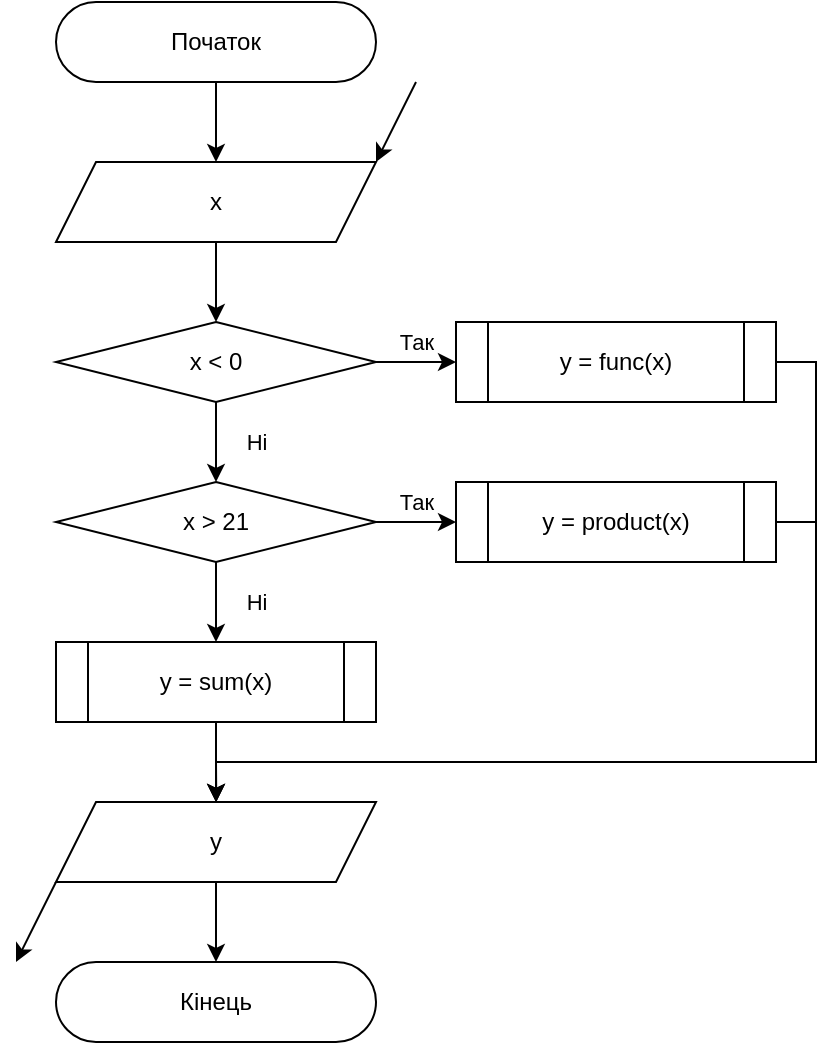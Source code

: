 <mxfile version="14.6.13" type="device" pages="5"><diagram id="9KdDt7fGSKTm3-344hDM" name="завдання 1"><mxGraphModel dx="1422" dy="822" grid="1" gridSize="10" guides="1" tooltips="1" connect="1" arrows="1" fold="1" page="1" pageScale="1" pageWidth="800" pageHeight="1000" math="0" shadow="0"><root><mxCell id="0"/><mxCell id="1" parent="0"/><mxCell id="R8jurkdU18BVLHye8iL6-7" style="edgeStyle=orthogonalEdgeStyle;rounded=0;orthogonalLoop=1;jettySize=auto;html=1;exitX=0.5;exitY=1;exitDx=0;exitDy=0;entryX=0.5;entryY=0;entryDx=0;entryDy=0;" parent="1" source="R8jurkdU18BVLHye8iL6-1" target="R8jurkdU18BVLHye8iL6-3" edge="1"><mxGeometry relative="1" as="geometry"/></mxCell><mxCell id="R8jurkdU18BVLHye8iL6-1" value="Початок" style="rounded=1;whiteSpace=wrap;html=1;arcSize=50;fontSize=12;" parent="1" vertex="1"><mxGeometry x="60" y="40" width="160" height="40" as="geometry"/></mxCell><mxCell id="R8jurkdU18BVLHye8iL6-19" value="Ні" style="edgeStyle=orthogonalEdgeStyle;rounded=0;orthogonalLoop=1;jettySize=auto;html=1;exitX=0.5;exitY=1;exitDx=0;exitDy=0;entryX=0.5;entryY=0;entryDx=0;entryDy=0;" parent="1" source="R8jurkdU18BVLHye8iL6-2" target="R8jurkdU18BVLHye8iL6-10" edge="1"><mxGeometry y="20" relative="1" as="geometry"><mxPoint as="offset"/></mxGeometry></mxCell><mxCell id="R8jurkdU18BVLHye8iL6-21" value="Так" style="edgeStyle=orthogonalEdgeStyle;rounded=0;orthogonalLoop=1;jettySize=auto;html=1;exitX=1;exitY=0.5;exitDx=0;exitDy=0;entryX=0;entryY=0.5;entryDx=0;entryDy=0;" parent="1" source="R8jurkdU18BVLHye8iL6-2" target="R8jurkdU18BVLHye8iL6-9" edge="1"><mxGeometry y="10" relative="1" as="geometry"><mxPoint as="offset"/></mxGeometry></mxCell><mxCell id="R8jurkdU18BVLHye8iL6-2" value="x &amp;lt; 0" style="rhombus;whiteSpace=wrap;html=1;fontSize=12;" parent="1" vertex="1"><mxGeometry x="60" y="200" width="160" height="40" as="geometry"/></mxCell><mxCell id="R8jurkdU18BVLHye8iL6-6" value="" style="group" parent="1" vertex="1" connectable="0"><mxGeometry x="60" y="80" width="180" height="80" as="geometry"/></mxCell><mxCell id="R8jurkdU18BVLHye8iL6-3" value="x" style="shape=parallelogram;perimeter=parallelogramPerimeter;whiteSpace=wrap;html=1;fixedSize=1;" parent="R8jurkdU18BVLHye8iL6-6" vertex="1"><mxGeometry y="40" width="160" height="40" as="geometry"/></mxCell><mxCell id="R8jurkdU18BVLHye8iL6-5" value="" style="endArrow=classic;html=1;entryX=1;entryY=0;entryDx=0;entryDy=0;" parent="R8jurkdU18BVLHye8iL6-6" target="R8jurkdU18BVLHye8iL6-3" edge="1"><mxGeometry width="50" height="50" relative="1" as="geometry"><mxPoint x="180" as="sourcePoint"/><mxPoint x="160" y="180" as="targetPoint"/></mxGeometry></mxCell><mxCell id="R8jurkdU18BVLHye8iL6-8" style="edgeStyle=orthogonalEdgeStyle;rounded=0;orthogonalLoop=1;jettySize=auto;html=1;exitX=0.5;exitY=1;exitDx=0;exitDy=0;entryX=0.5;entryY=0;entryDx=0;entryDy=0;" parent="1" source="R8jurkdU18BVLHye8iL6-3" target="R8jurkdU18BVLHye8iL6-2" edge="1"><mxGeometry relative="1" as="geometry"/></mxCell><mxCell id="R8jurkdU18BVLHye8iL6-23" style="edgeStyle=orthogonalEdgeStyle;rounded=0;orthogonalLoop=1;jettySize=auto;html=1;exitX=1;exitY=0.5;exitDx=0;exitDy=0;entryX=0.5;entryY=0;entryDx=0;entryDy=0;" parent="1" source="R8jurkdU18BVLHye8iL6-9" target="R8jurkdU18BVLHye8iL6-16" edge="1"><mxGeometry relative="1" as="geometry"><Array as="points"><mxPoint x="440" y="220"/><mxPoint x="440" y="420"/><mxPoint x="140" y="420"/></Array></mxGeometry></mxCell><mxCell id="R8jurkdU18BVLHye8iL6-9" value="y = func(x)" style="shape=process;whiteSpace=wrap;html=1;backgroundOutline=1;" parent="1" vertex="1"><mxGeometry x="260" y="200" width="160" height="40" as="geometry"/></mxCell><mxCell id="R8jurkdU18BVLHye8iL6-20" value="Ні" style="edgeStyle=orthogonalEdgeStyle;rounded=0;orthogonalLoop=1;jettySize=auto;html=1;exitX=0.5;exitY=1;exitDx=0;exitDy=0;entryX=0.5;entryY=0;entryDx=0;entryDy=0;" parent="1" source="R8jurkdU18BVLHye8iL6-10" target="R8jurkdU18BVLHye8iL6-12" edge="1"><mxGeometry y="20" relative="1" as="geometry"><mxPoint as="offset"/></mxGeometry></mxCell><mxCell id="R8jurkdU18BVLHye8iL6-22" value="Так" style="edgeStyle=orthogonalEdgeStyle;rounded=0;orthogonalLoop=1;jettySize=auto;html=1;exitX=1;exitY=0.5;exitDx=0;exitDy=0;entryX=0;entryY=0.5;entryDx=0;entryDy=0;" parent="1" source="R8jurkdU18BVLHye8iL6-10" target="R8jurkdU18BVLHye8iL6-11" edge="1"><mxGeometry y="10" relative="1" as="geometry"><mxPoint as="offset"/></mxGeometry></mxCell><mxCell id="R8jurkdU18BVLHye8iL6-10" value="x &amp;gt; 21" style="rhombus;whiteSpace=wrap;html=1;fontSize=12;" parent="1" vertex="1"><mxGeometry x="60" y="280" width="160" height="40" as="geometry"/></mxCell><mxCell id="R8jurkdU18BVLHye8iL6-25" style="edgeStyle=orthogonalEdgeStyle;rounded=0;orthogonalLoop=1;jettySize=auto;html=1;exitX=1;exitY=0.5;exitDx=0;exitDy=0;entryX=0.5;entryY=0;entryDx=0;entryDy=0;" parent="1" source="R8jurkdU18BVLHye8iL6-11" target="R8jurkdU18BVLHye8iL6-16" edge="1"><mxGeometry relative="1" as="geometry"><Array as="points"><mxPoint x="440" y="300"/><mxPoint x="440" y="420"/><mxPoint x="140" y="420"/></Array></mxGeometry></mxCell><mxCell id="R8jurkdU18BVLHye8iL6-11" value="y = product(x)" style="shape=process;whiteSpace=wrap;html=1;backgroundOutline=1;" parent="1" vertex="1"><mxGeometry x="260" y="280" width="160" height="40" as="geometry"/></mxCell><mxCell id="R8jurkdU18BVLHye8iL6-24" style="edgeStyle=orthogonalEdgeStyle;rounded=0;orthogonalLoop=1;jettySize=auto;html=1;exitX=0.5;exitY=1;exitDx=0;exitDy=0;" parent="1" source="R8jurkdU18BVLHye8iL6-12" edge="1"><mxGeometry relative="1" as="geometry"><mxPoint x="140.143" y="440" as="targetPoint"/></mxGeometry></mxCell><mxCell id="R8jurkdU18BVLHye8iL6-12" value="y = sum(x)" style="shape=process;whiteSpace=wrap;html=1;backgroundOutline=1;" parent="1" vertex="1"><mxGeometry x="60" y="360" width="160" height="40" as="geometry"/></mxCell><mxCell id="R8jurkdU18BVLHye8iL6-18" value="" style="group" parent="1" vertex="1" connectable="0"><mxGeometry x="40" y="440" width="180" height="80" as="geometry"/></mxCell><mxCell id="R8jurkdU18BVLHye8iL6-16" value="y" style="shape=parallelogram;perimeter=parallelogramPerimeter;whiteSpace=wrap;html=1;fixedSize=1;" parent="R8jurkdU18BVLHye8iL6-18" vertex="1"><mxGeometry x="20" width="160" height="40" as="geometry"/></mxCell><mxCell id="R8jurkdU18BVLHye8iL6-17" value="" style="endArrow=classic;html=1;exitX=0;exitY=1;exitDx=0;exitDy=0;" parent="R8jurkdU18BVLHye8iL6-18" source="R8jurkdU18BVLHye8iL6-16" edge="1"><mxGeometry width="50" height="50" relative="1" as="geometry"><mxPoint x="-30" y="110" as="sourcePoint"/><mxPoint y="80" as="targetPoint"/></mxGeometry></mxCell><mxCell id="R8jurkdU18BVLHye8iL6-26" value="Кінець" style="rounded=1;whiteSpace=wrap;html=1;arcSize=50;fontSize=12;" parent="1" vertex="1"><mxGeometry x="60" y="520" width="160" height="40" as="geometry"/></mxCell><mxCell id="R8jurkdU18BVLHye8iL6-27" style="edgeStyle=orthogonalEdgeStyle;rounded=0;orthogonalLoop=1;jettySize=auto;html=1;exitX=0.5;exitY=1;exitDx=0;exitDy=0;entryX=0.5;entryY=0;entryDx=0;entryDy=0;" parent="1" source="R8jurkdU18BVLHye8iL6-16" target="R8jurkdU18BVLHye8iL6-26" edge="1"><mxGeometry relative="1" as="geometry"/></mxCell></root></mxGraphModel></diagram><diagram name="завдання 1 func" id="klfaBm4epEB5CfxM58oj"><mxGraphModel dx="1185" dy="685" grid="1" gridSize="10" guides="1" tooltips="1" connect="1" arrows="1" fold="1" page="1" pageScale="1" pageWidth="800" pageHeight="1000" math="0" shadow="0"><root><mxCell id="0wtlgE5FuWJfVEfHdUsq-0"/><mxCell id="0wtlgE5FuWJfVEfHdUsq-1" parent="0wtlgE5FuWJfVEfHdUsq-0"/><mxCell id="nBxcqWZnQYGvrek4uryT-11" style="edgeStyle=orthogonalEdgeStyle;rounded=0;orthogonalLoop=1;jettySize=auto;html=1;exitX=0.5;exitY=1;exitDx=0;exitDy=0;entryX=0.5;entryY=0;entryDx=0;entryDy=0;" edge="1" parent="0wtlgE5FuWJfVEfHdUsq-1" source="nBxcqWZnQYGvrek4uryT-0" target="nBxcqWZnQYGvrek4uryT-2"><mxGeometry relative="1" as="geometry"/></mxCell><mxCell id="nBxcqWZnQYGvrek4uryT-0" value="Початок func" style="rounded=1;whiteSpace=wrap;html=1;arcSize=50;fontSize=12;" vertex="1" parent="0wtlgE5FuWJfVEfHdUsq-1"><mxGeometry x="200" y="40" width="160" height="40" as="geometry"/></mxCell><mxCell id="nBxcqWZnQYGvrek4uryT-1" value="" style="group" vertex="1" connectable="0" parent="0wtlgE5FuWJfVEfHdUsq-1"><mxGeometry x="200" y="80" width="180" height="80" as="geometry"/></mxCell><mxCell id="nBxcqWZnQYGvrek4uryT-2" value="x" style="shape=parallelogram;perimeter=parallelogramPerimeter;whiteSpace=wrap;html=1;fixedSize=1;" vertex="1" parent="nBxcqWZnQYGvrek4uryT-1"><mxGeometry y="40" width="160" height="40" as="geometry"/></mxCell><mxCell id="nBxcqWZnQYGvrek4uryT-3" value="" style="endArrow=classic;html=1;entryX=1;entryY=0;entryDx=0;entryDy=0;" edge="1" parent="nBxcqWZnQYGvrek4uryT-1" target="nBxcqWZnQYGvrek4uryT-2"><mxGeometry width="50" height="50" relative="1" as="geometry"><mxPoint x="180" as="sourcePoint"/><mxPoint x="160" y="180" as="targetPoint"/></mxGeometry></mxCell><mxCell id="nBxcqWZnQYGvrek4uryT-13" style="edgeStyle=orthogonalEdgeStyle;rounded=0;orthogonalLoop=1;jettySize=auto;html=1;exitX=0.5;exitY=1;exitDx=0;exitDy=0;entryX=0.5;entryY=0;entryDx=0;entryDy=0;" edge="1" parent="0wtlgE5FuWJfVEfHdUsq-1" source="nBxcqWZnQYGvrek4uryT-5" target="nBxcqWZnQYGvrek4uryT-6"><mxGeometry relative="1" as="geometry"/></mxCell><mxCell id="nBxcqWZnQYGvrek4uryT-5" value="top = pow(x, 2) + 3 * x + 2&lt;br&gt;bottom = x" style="rounded=0;whiteSpace=wrap;html=1;fontSize=12;" vertex="1" parent="0wtlgE5FuWJfVEfHdUsq-1"><mxGeometry x="200" y="200" width="160" height="40" as="geometry"/></mxCell><mxCell id="nBxcqWZnQYGvrek4uryT-14" style="edgeStyle=orthogonalEdgeStyle;rounded=0;orthogonalLoop=1;jettySize=auto;html=1;exitX=0.5;exitY=1;exitDx=0;exitDy=0;entryX=0.5;entryY=0;entryDx=0;entryDy=0;" edge="1" parent="0wtlgE5FuWJfVEfHdUsq-1" source="nBxcqWZnQYGvrek4uryT-6" target="nBxcqWZnQYGvrek4uryT-8"><mxGeometry relative="1" as="geometry"/></mxCell><mxCell id="nBxcqWZnQYGvrek4uryT-6" value="y = top / bottom" style="rounded=0;whiteSpace=wrap;html=1;fontSize=12;" vertex="1" parent="0wtlgE5FuWJfVEfHdUsq-1"><mxGeometry x="200" y="280" width="160" height="40" as="geometry"/></mxCell><mxCell id="nBxcqWZnQYGvrek4uryT-7" value="" style="group" vertex="1" connectable="0" parent="0wtlgE5FuWJfVEfHdUsq-1"><mxGeometry x="180" y="360" width="180" height="80" as="geometry"/></mxCell><mxCell id="nBxcqWZnQYGvrek4uryT-8" value="y" style="shape=parallelogram;perimeter=parallelogramPerimeter;whiteSpace=wrap;html=1;fixedSize=1;" vertex="1" parent="nBxcqWZnQYGvrek4uryT-7"><mxGeometry x="20" width="160" height="40" as="geometry"/></mxCell><mxCell id="nBxcqWZnQYGvrek4uryT-9" value="" style="endArrow=classic;html=1;exitX=0;exitY=1;exitDx=0;exitDy=0;" edge="1" parent="nBxcqWZnQYGvrek4uryT-7" source="nBxcqWZnQYGvrek4uryT-8"><mxGeometry width="50" height="50" relative="1" as="geometry"><mxPoint x="-30" y="110" as="sourcePoint"/><mxPoint y="80" as="targetPoint"/></mxGeometry></mxCell><mxCell id="nBxcqWZnQYGvrek4uryT-10" value="Кінець func" style="rounded=1;whiteSpace=wrap;html=1;arcSize=50;fontSize=12;" vertex="1" parent="0wtlgE5FuWJfVEfHdUsq-1"><mxGeometry x="200" y="440" width="160" height="40" as="geometry"/></mxCell><mxCell id="nBxcqWZnQYGvrek4uryT-12" style="edgeStyle=orthogonalEdgeStyle;rounded=0;orthogonalLoop=1;jettySize=auto;html=1;exitX=0.5;exitY=1;exitDx=0;exitDy=0;entryX=0.5;entryY=0;entryDx=0;entryDy=0;" edge="1" parent="0wtlgE5FuWJfVEfHdUsq-1" source="nBxcqWZnQYGvrek4uryT-2" target="nBxcqWZnQYGvrek4uryT-5"><mxGeometry relative="1" as="geometry"/></mxCell><mxCell id="nBxcqWZnQYGvrek4uryT-15" style="edgeStyle=orthogonalEdgeStyle;rounded=0;orthogonalLoop=1;jettySize=auto;html=1;exitX=0.5;exitY=1;exitDx=0;exitDy=0;entryX=0.5;entryY=0;entryDx=0;entryDy=0;" edge="1" parent="0wtlgE5FuWJfVEfHdUsq-1" source="nBxcqWZnQYGvrek4uryT-8" target="nBxcqWZnQYGvrek4uryT-10"><mxGeometry relative="1" as="geometry"/></mxCell></root></mxGraphModel></diagram><diagram id="rjinQoLmSEHfi-aNZNvI" name="завдання 1 sum"><mxGraphModel dx="1185" dy="685" grid="1" gridSize="10" guides="1" tooltips="1" connect="1" arrows="1" fold="1" page="1" pageScale="1" pageWidth="800" pageHeight="1000" math="0" shadow="0"><root><mxCell id="mo1k7mRDZ0Bfru9bL1Sn-0"/><mxCell id="mo1k7mRDZ0Bfru9bL1Sn-1" parent="mo1k7mRDZ0Bfru9bL1Sn-0"/><mxCell id="yujtjrwcJBNZesnzBbpP-16" style="edgeStyle=orthogonalEdgeStyle;rounded=0;orthogonalLoop=1;jettySize=auto;html=1;exitX=0.5;exitY=1;exitDx=0;exitDy=0;entryX=0.5;entryY=0;entryDx=0;entryDy=0;" edge="1" parent="mo1k7mRDZ0Bfru9bL1Sn-1" source="yujtjrwcJBNZesnzBbpP-0" target="yujtjrwcJBNZesnzBbpP-6"><mxGeometry relative="1" as="geometry"/></mxCell><mxCell id="yujtjrwcJBNZesnzBbpP-0" value="Початок sum" style="rounded=1;whiteSpace=wrap;html=1;arcSize=50;fontSize=12;" vertex="1" parent="mo1k7mRDZ0Bfru9bL1Sn-1"><mxGeometry x="80" y="40" width="160" height="40" as="geometry"/></mxCell><mxCell id="yujtjrwcJBNZesnzBbpP-5" value="" style="group" vertex="1" connectable="0" parent="mo1k7mRDZ0Bfru9bL1Sn-1"><mxGeometry x="80" y="80" width="180" height="80" as="geometry"/></mxCell><mxCell id="yujtjrwcJBNZesnzBbpP-6" value="x" style="shape=parallelogram;perimeter=parallelogramPerimeter;whiteSpace=wrap;html=1;fixedSize=1;" vertex="1" parent="yujtjrwcJBNZesnzBbpP-5"><mxGeometry y="40" width="160" height="40" as="geometry"/></mxCell><mxCell id="yujtjrwcJBNZesnzBbpP-7" value="" style="endArrow=classic;html=1;entryX=1;entryY=0;entryDx=0;entryDy=0;" edge="1" parent="yujtjrwcJBNZesnzBbpP-5" target="yujtjrwcJBNZesnzBbpP-6"><mxGeometry width="50" height="50" relative="1" as="geometry"><mxPoint x="180" as="sourcePoint"/><mxPoint x="160" y="180" as="targetPoint"/></mxGeometry></mxCell><mxCell id="yujtjrwcJBNZesnzBbpP-14" style="edgeStyle=orthogonalEdgeStyle;rounded=0;orthogonalLoop=1;jettySize=auto;html=1;exitX=0.5;exitY=1;exitDx=0;exitDy=0;entryX=0.5;entryY=0;entryDx=0;entryDy=0;" edge="1" parent="mo1k7mRDZ0Bfru9bL1Sn-1" source="yujtjrwcJBNZesnzBbpP-8" target="yujtjrwcJBNZesnzBbpP-9"><mxGeometry relative="1" as="geometry"/></mxCell><mxCell id="yujtjrwcJBNZesnzBbpP-8" value="sum = 0" style="rounded=0;whiteSpace=wrap;html=1;fontSize=12;" vertex="1" parent="mo1k7mRDZ0Bfru9bL1Sn-1"><mxGeometry x="80" y="200" width="160" height="40" as="geometry"/></mxCell><mxCell id="yujtjrwcJBNZesnzBbpP-13" style="edgeStyle=orthogonalEdgeStyle;rounded=0;orthogonalLoop=1;jettySize=auto;html=1;exitX=0.5;exitY=1;exitDx=0;exitDy=0;entryX=0.5;entryY=0;entryDx=0;entryDy=0;" edge="1" parent="mo1k7mRDZ0Bfru9bL1Sn-1" source="yujtjrwcJBNZesnzBbpP-9" target="yujtjrwcJBNZesnzBbpP-11"><mxGeometry relative="1" as="geometry"/></mxCell><mxCell id="yujtjrwcJBNZesnzBbpP-9" value="i = 0; i &amp;lt;= x" style="shape=loopLimit;whiteSpace=wrap;html=1;" vertex="1" parent="mo1k7mRDZ0Bfru9bL1Sn-1"><mxGeometry x="320" y="40.0" width="160" height="40" as="geometry"/></mxCell><mxCell id="yujtjrwcJBNZesnzBbpP-24" style="edgeStyle=orthogonalEdgeStyle;rounded=0;orthogonalLoop=1;jettySize=auto;html=1;exitX=0.5;exitY=0;exitDx=0;exitDy=0;entryX=0.5;entryY=0;entryDx=0;entryDy=0;" edge="1" parent="mo1k7mRDZ0Bfru9bL1Sn-1" source="yujtjrwcJBNZesnzBbpP-10" target="yujtjrwcJBNZesnzBbpP-18"><mxGeometry relative="1" as="geometry"/></mxCell><mxCell id="yujtjrwcJBNZesnzBbpP-10" value="i++" style="shape=loopLimit;whiteSpace=wrap;html=1;rotation=0;horizontal=1;direction=west;" vertex="1" parent="mo1k7mRDZ0Bfru9bL1Sn-1"><mxGeometry x="320" y="200.0" width="160" height="40" as="geometry"/></mxCell><mxCell id="yujtjrwcJBNZesnzBbpP-17" style="edgeStyle=orthogonalEdgeStyle;rounded=0;orthogonalLoop=1;jettySize=auto;html=1;exitX=0.5;exitY=1;exitDx=0;exitDy=0;entryX=0.5;entryY=1;entryDx=0;entryDy=0;" edge="1" parent="mo1k7mRDZ0Bfru9bL1Sn-1" source="yujtjrwcJBNZesnzBbpP-11" target="yujtjrwcJBNZesnzBbpP-10"><mxGeometry relative="1" as="geometry"/></mxCell><mxCell id="yujtjrwcJBNZesnzBbpP-11" value="next = pow(7 + i, 7)&lt;br&gt;sum += next" style="rounded=0;whiteSpace=wrap;html=1;fontSize=12;" vertex="1" parent="mo1k7mRDZ0Bfru9bL1Sn-1"><mxGeometry x="320" y="120" width="160" height="40" as="geometry"/></mxCell><mxCell id="yujtjrwcJBNZesnzBbpP-15" style="edgeStyle=orthogonalEdgeStyle;rounded=0;orthogonalLoop=1;jettySize=auto;html=1;exitX=0.5;exitY=1;exitDx=0;exitDy=0;entryX=0.5;entryY=0;entryDx=0;entryDy=0;" edge="1" parent="mo1k7mRDZ0Bfru9bL1Sn-1" source="yujtjrwcJBNZesnzBbpP-6" target="yujtjrwcJBNZesnzBbpP-8"><mxGeometry relative="1" as="geometry"/></mxCell><mxCell id="yujtjrwcJBNZesnzBbpP-25" style="edgeStyle=orthogonalEdgeStyle;rounded=0;orthogonalLoop=1;jettySize=auto;html=1;exitX=0.5;exitY=1;exitDx=0;exitDy=0;entryX=0.5;entryY=0;entryDx=0;entryDy=0;" edge="1" parent="mo1k7mRDZ0Bfru9bL1Sn-1" source="yujtjrwcJBNZesnzBbpP-18" target="yujtjrwcJBNZesnzBbpP-20"><mxGeometry relative="1" as="geometry"/></mxCell><mxCell id="yujtjrwcJBNZesnzBbpP-18" value="y = 13 - sum" style="rounded=0;whiteSpace=wrap;html=1;fontSize=12;" vertex="1" parent="mo1k7mRDZ0Bfru9bL1Sn-1"><mxGeometry x="560" y="40" width="160" height="40" as="geometry"/></mxCell><mxCell id="yujtjrwcJBNZesnzBbpP-19" value="" style="group" vertex="1" connectable="0" parent="mo1k7mRDZ0Bfru9bL1Sn-1"><mxGeometry x="540" y="120" width="180" height="80" as="geometry"/></mxCell><mxCell id="yujtjrwcJBNZesnzBbpP-20" value="y" style="shape=parallelogram;perimeter=parallelogramPerimeter;whiteSpace=wrap;html=1;fixedSize=1;" vertex="1" parent="yujtjrwcJBNZesnzBbpP-19"><mxGeometry x="20" width="160" height="40" as="geometry"/></mxCell><mxCell id="yujtjrwcJBNZesnzBbpP-21" value="" style="endArrow=classic;html=1;exitX=0;exitY=1;exitDx=0;exitDy=0;" edge="1" parent="yujtjrwcJBNZesnzBbpP-19" source="yujtjrwcJBNZesnzBbpP-20"><mxGeometry width="50" height="50" relative="1" as="geometry"><mxPoint x="-30" y="110" as="sourcePoint"/><mxPoint y="80" as="targetPoint"/></mxGeometry></mxCell><mxCell id="yujtjrwcJBNZesnzBbpP-23" value="Кінець sum" style="rounded=1;whiteSpace=wrap;html=1;arcSize=50;fontSize=12;" vertex="1" parent="mo1k7mRDZ0Bfru9bL1Sn-1"><mxGeometry x="560" y="200" width="160" height="40" as="geometry"/></mxCell><mxCell id="yujtjrwcJBNZesnzBbpP-26" style="edgeStyle=orthogonalEdgeStyle;rounded=0;orthogonalLoop=1;jettySize=auto;html=1;exitX=0.5;exitY=1;exitDx=0;exitDy=0;entryX=0.5;entryY=0;entryDx=0;entryDy=0;" edge="1" parent="mo1k7mRDZ0Bfru9bL1Sn-1" source="yujtjrwcJBNZesnzBbpP-20" target="yujtjrwcJBNZesnzBbpP-23"><mxGeometry relative="1" as="geometry"/></mxCell></root></mxGraphModel></diagram><diagram name="завдання 1 product" id="Ozg7NdOaVzqbtrpojnGD"><mxGraphModel dx="1422" dy="822" grid="1" gridSize="10" guides="1" tooltips="1" connect="1" arrows="1" fold="1" page="1" pageScale="1" pageWidth="800" pageHeight="1000" math="0" shadow="0"><root><mxCell id="SH7jFJ_drNnMiX5smZ__-0"/><mxCell id="SH7jFJ_drNnMiX5smZ__-1" parent="SH7jFJ_drNnMiX5smZ__-0"/><mxCell id="sMAf6NfP5XyMnMtKk1Si-0" style="edgeStyle=orthogonalEdgeStyle;rounded=0;orthogonalLoop=1;jettySize=auto;html=1;exitX=0.5;exitY=1;exitDx=0;exitDy=0;entryX=0.5;entryY=0;entryDx=0;entryDy=0;" edge="1" parent="SH7jFJ_drNnMiX5smZ__-1" source="698LJUr6yi4k9i-Ngq2m-0" target="698LJUr6yi4k9i-Ngq2m-2"><mxGeometry relative="1" as="geometry"/></mxCell><mxCell id="698LJUr6yi4k9i-Ngq2m-0" value="Початок product" style="rounded=1;whiteSpace=wrap;html=1;arcSize=50;fontSize=12;" vertex="1" parent="SH7jFJ_drNnMiX5smZ__-1"><mxGeometry x="80" y="40" width="160" height="40" as="geometry"/></mxCell><mxCell id="698LJUr6yi4k9i-Ngq2m-1" value="" style="group" vertex="1" connectable="0" parent="SH7jFJ_drNnMiX5smZ__-1"><mxGeometry x="80" y="80" width="180" height="80" as="geometry"/></mxCell><mxCell id="698LJUr6yi4k9i-Ngq2m-2" value="x" style="shape=parallelogram;perimeter=parallelogramPerimeter;whiteSpace=wrap;html=1;fixedSize=1;" vertex="1" parent="698LJUr6yi4k9i-Ngq2m-1"><mxGeometry y="40" width="160" height="40" as="geometry"/></mxCell><mxCell id="698LJUr6yi4k9i-Ngq2m-3" value="" style="endArrow=classic;html=1;entryX=1;entryY=0;entryDx=0;entryDy=0;" edge="1" parent="698LJUr6yi4k9i-Ngq2m-1" target="698LJUr6yi4k9i-Ngq2m-2"><mxGeometry width="50" height="50" relative="1" as="geometry"><mxPoint x="180" as="sourcePoint"/><mxPoint x="160" y="180" as="targetPoint"/></mxGeometry></mxCell><mxCell id="698LJUr6yi4k9i-Ngq2m-15" style="edgeStyle=orthogonalEdgeStyle;rounded=0;orthogonalLoop=1;jettySize=auto;html=1;exitX=0.5;exitY=1;exitDx=0;exitDy=0;entryX=0.5;entryY=0;entryDx=0;entryDy=0;" edge="1" parent="SH7jFJ_drNnMiX5smZ__-1" source="698LJUr6yi4k9i-Ngq2m-4" target="698LJUr6yi4k9i-Ngq2m-5"><mxGeometry relative="1" as="geometry"/></mxCell><mxCell id="698LJUr6yi4k9i-Ngq2m-4" value="res = 1" style="rounded=0;whiteSpace=wrap;html=1;fontSize=12;" vertex="1" parent="SH7jFJ_drNnMiX5smZ__-1"><mxGeometry x="80" y="200" width="160" height="40" as="geometry"/></mxCell><mxCell id="698LJUr6yi4k9i-Ngq2m-16" style="edgeStyle=orthogonalEdgeStyle;rounded=0;orthogonalLoop=1;jettySize=auto;html=1;exitX=0.5;exitY=1;exitDx=0;exitDy=0;entryX=0.5;entryY=0;entryDx=0;entryDy=0;" edge="1" parent="SH7jFJ_drNnMiX5smZ__-1" source="698LJUr6yi4k9i-Ngq2m-5" target="698LJUr6yi4k9i-Ngq2m-7"><mxGeometry relative="1" as="geometry"/></mxCell><mxCell id="698LJUr6yi4k9i-Ngq2m-5" value="i = 22; i &amp;lt;= x" style="shape=loopLimit;whiteSpace=wrap;html=1;" vertex="1" parent="SH7jFJ_drNnMiX5smZ__-1"><mxGeometry x="320" y="40.0" width="160" height="40" as="geometry"/></mxCell><mxCell id="698LJUr6yi4k9i-Ngq2m-18" style="edgeStyle=orthogonalEdgeStyle;rounded=0;orthogonalLoop=1;jettySize=auto;html=1;exitX=0.5;exitY=0;exitDx=0;exitDy=0;entryX=0.5;entryY=0;entryDx=0;entryDy=0;" edge="1" parent="SH7jFJ_drNnMiX5smZ__-1" source="698LJUr6yi4k9i-Ngq2m-6" target="698LJUr6yi4k9i-Ngq2m-9"><mxGeometry relative="1" as="geometry"/></mxCell><mxCell id="698LJUr6yi4k9i-Ngq2m-6" value="i++" style="shape=loopLimit;whiteSpace=wrap;html=1;rotation=0;horizontal=1;direction=west;" vertex="1" parent="SH7jFJ_drNnMiX5smZ__-1"><mxGeometry x="320" y="200.0" width="160" height="40" as="geometry"/></mxCell><mxCell id="698LJUr6yi4k9i-Ngq2m-17" style="edgeStyle=orthogonalEdgeStyle;rounded=0;orthogonalLoop=1;jettySize=auto;html=1;exitX=0.5;exitY=1;exitDx=0;exitDy=0;entryX=0.5;entryY=1;entryDx=0;entryDy=0;" edge="1" parent="SH7jFJ_drNnMiX5smZ__-1" source="698LJUr6yi4k9i-Ngq2m-7" target="698LJUr6yi4k9i-Ngq2m-6"><mxGeometry relative="1" as="geometry"/></mxCell><mxCell id="698LJUr6yi4k9i-Ngq2m-7" value="next = pow(i - 4, 3)&lt;br&gt;res *= next" style="rounded=0;whiteSpace=wrap;html=1;fontSize=12;" vertex="1" parent="SH7jFJ_drNnMiX5smZ__-1"><mxGeometry x="320" y="120" width="160" height="40" as="geometry"/></mxCell><mxCell id="698LJUr6yi4k9i-Ngq2m-19" style="edgeStyle=orthogonalEdgeStyle;rounded=0;orthogonalLoop=1;jettySize=auto;html=1;exitX=0.5;exitY=1;exitDx=0;exitDy=0;entryX=0.5;entryY=0;entryDx=0;entryDy=0;" edge="1" parent="SH7jFJ_drNnMiX5smZ__-1" source="698LJUr6yi4k9i-Ngq2m-9" target="698LJUr6yi4k9i-Ngq2m-11"><mxGeometry relative="1" as="geometry"/></mxCell><mxCell id="698LJUr6yi4k9i-Ngq2m-9" value="y = -2 * res" style="rounded=0;whiteSpace=wrap;html=1;fontSize=12;" vertex="1" parent="SH7jFJ_drNnMiX5smZ__-1"><mxGeometry x="560" y="40" width="160" height="40" as="geometry"/></mxCell><mxCell id="698LJUr6yi4k9i-Ngq2m-10" value="" style="group" vertex="1" connectable="0" parent="SH7jFJ_drNnMiX5smZ__-1"><mxGeometry x="540" y="120" width="180" height="80" as="geometry"/></mxCell><mxCell id="698LJUr6yi4k9i-Ngq2m-11" value="y" style="shape=parallelogram;perimeter=parallelogramPerimeter;whiteSpace=wrap;html=1;fixedSize=1;" vertex="1" parent="698LJUr6yi4k9i-Ngq2m-10"><mxGeometry x="20" width="160" height="40" as="geometry"/></mxCell><mxCell id="698LJUr6yi4k9i-Ngq2m-12" value="" style="endArrow=classic;html=1;exitX=0;exitY=1;exitDx=0;exitDy=0;" edge="1" parent="698LJUr6yi4k9i-Ngq2m-10" source="698LJUr6yi4k9i-Ngq2m-11"><mxGeometry width="50" height="50" relative="1" as="geometry"><mxPoint x="-30" y="110" as="sourcePoint"/><mxPoint y="80" as="targetPoint"/></mxGeometry></mxCell><mxCell id="698LJUr6yi4k9i-Ngq2m-13" value="Кінець product" style="rounded=1;whiteSpace=wrap;html=1;arcSize=50;fontSize=12;" vertex="1" parent="SH7jFJ_drNnMiX5smZ__-1"><mxGeometry x="560" y="200" width="160" height="40" as="geometry"/></mxCell><mxCell id="698LJUr6yi4k9i-Ngq2m-14" style="edgeStyle=orthogonalEdgeStyle;rounded=0;orthogonalLoop=1;jettySize=auto;html=1;exitX=0.5;exitY=1;exitDx=0;exitDy=0;entryX=0.5;entryY=0;entryDx=0;entryDy=0;" edge="1" parent="SH7jFJ_drNnMiX5smZ__-1" source="698LJUr6yi4k9i-Ngq2m-2" target="698LJUr6yi4k9i-Ngq2m-4"><mxGeometry relative="1" as="geometry"/></mxCell><mxCell id="698LJUr6yi4k9i-Ngq2m-20" style="edgeStyle=orthogonalEdgeStyle;rounded=0;orthogonalLoop=1;jettySize=auto;html=1;exitX=0.5;exitY=1;exitDx=0;exitDy=0;entryX=0.5;entryY=0;entryDx=0;entryDy=0;" edge="1" parent="SH7jFJ_drNnMiX5smZ__-1" source="698LJUr6yi4k9i-Ngq2m-11" target="698LJUr6yi4k9i-Ngq2m-13"><mxGeometry relative="1" as="geometry"/></mxCell></root></mxGraphModel></diagram><diagram id="P8QabtrpvfrC6esm7O__" name="завдання 2"><mxGraphModel dx="1422" dy="822" grid="1" gridSize="10" guides="1" tooltips="1" connect="1" arrows="1" fold="1" page="1" pageScale="1" pageWidth="800" pageHeight="1000" math="0" shadow="0"><root><mxCell id="49NCMRl87ntoobcF0S6P-0"/><mxCell id="49NCMRl87ntoobcF0S6P-1" parent="49NCMRl87ntoobcF0S6P-0"/><mxCell id="49NCMRl87ntoobcF0S6P-35" style="edgeStyle=orthogonalEdgeStyle;rounded=0;orthogonalLoop=1;jettySize=auto;html=1;exitX=0.5;exitY=1;exitDx=0;exitDy=0;entryX=0.5;entryY=0;entryDx=0;entryDy=0;" parent="49NCMRl87ntoobcF0S6P-1" source="49NCMRl87ntoobcF0S6P-2" target="49NCMRl87ntoobcF0S6P-5" edge="1"><mxGeometry relative="1" as="geometry"/></mxCell><mxCell id="49NCMRl87ntoobcF0S6P-2" value="Початок" style="rounded=1;whiteSpace=wrap;html=1;arcSize=50;fontSize=12;" parent="49NCMRl87ntoobcF0S6P-1" vertex="1"><mxGeometry x="80" y="40" width="160" height="40" as="geometry"/></mxCell><mxCell id="49NCMRl87ntoobcF0S6P-33" value="Ні" style="edgeStyle=orthogonalEdgeStyle;rounded=0;orthogonalLoop=1;jettySize=auto;html=1;exitX=0.5;exitY=1;exitDx=0;exitDy=0;entryX=0.5;entryY=0;entryDx=0;entryDy=0;" parent="49NCMRl87ntoobcF0S6P-1" source="49NCMRl87ntoobcF0S6P-3" target="49NCMRl87ntoobcF0S6P-8" edge="1"><mxGeometry y="20" relative="1" as="geometry"><mxPoint as="offset"/></mxGeometry></mxCell><mxCell id="49NCMRl87ntoobcF0S6P-36" value="Так" style="edgeStyle=orthogonalEdgeStyle;rounded=0;orthogonalLoop=1;jettySize=auto;html=1;exitX=1;exitY=0.5;exitDx=0;exitDy=0;entryX=0;entryY=0.5;entryDx=0;entryDy=0;" parent="49NCMRl87ntoobcF0S6P-1" source="49NCMRl87ntoobcF0S6P-3" target="49NCMRl87ntoobcF0S6P-11" edge="1"><mxGeometry y="10" relative="1" as="geometry"><mxPoint as="offset"/></mxGeometry></mxCell><mxCell id="49NCMRl87ntoobcF0S6P-3" value="c &amp;gt;= 1" style="rhombus;whiteSpace=wrap;html=1;fontSize=12;" parent="49NCMRl87ntoobcF0S6P-1" vertex="1"><mxGeometry x="80" y="200" width="160" height="40" as="geometry"/></mxCell><mxCell id="49NCMRl87ntoobcF0S6P-4" value="" style="group" parent="49NCMRl87ntoobcF0S6P-1" vertex="1" connectable="0"><mxGeometry x="80" y="80" width="180" height="80" as="geometry"/></mxCell><mxCell id="49NCMRl87ntoobcF0S6P-5" value="c" style="shape=parallelogram;perimeter=parallelogramPerimeter;whiteSpace=wrap;html=1;fixedSize=1;" parent="49NCMRl87ntoobcF0S6P-4" vertex="1"><mxGeometry y="40" width="160" height="40" as="geometry"/></mxCell><mxCell id="49NCMRl87ntoobcF0S6P-6" value="" style="endArrow=classic;html=1;entryX=1;entryY=0;entryDx=0;entryDy=0;" parent="49NCMRl87ntoobcF0S6P-4" target="49NCMRl87ntoobcF0S6P-5" edge="1"><mxGeometry width="50" height="50" relative="1" as="geometry"><mxPoint x="180" as="sourcePoint"/><mxPoint x="160" y="180" as="targetPoint"/></mxGeometry></mxCell><mxCell id="49NCMRl87ntoobcF0S6P-7" value="" style="group" parent="49NCMRl87ntoobcF0S6P-1" vertex="1" connectable="0"><mxGeometry x="60" y="280" width="180" height="80" as="geometry"/></mxCell><mxCell id="49NCMRl87ntoobcF0S6P-8" value="Помилка: c менше 1" style="shape=parallelogram;perimeter=parallelogramPerimeter;whiteSpace=wrap;html=1;fixedSize=1;" parent="49NCMRl87ntoobcF0S6P-7" vertex="1"><mxGeometry x="20" width="160" height="40" as="geometry"/></mxCell><mxCell id="49NCMRl87ntoobcF0S6P-9" value="" style="endArrow=classic;html=1;exitX=0;exitY=1;exitDx=0;exitDy=0;" parent="49NCMRl87ntoobcF0S6P-7" source="49NCMRl87ntoobcF0S6P-8" edge="1"><mxGeometry width="50" height="50" relative="1" as="geometry"><mxPoint x="-30" y="110" as="sourcePoint"/><mxPoint y="80" as="targetPoint"/></mxGeometry></mxCell><mxCell id="49NCMRl87ntoobcF0S6P-37" style="edgeStyle=orthogonalEdgeStyle;rounded=0;orthogonalLoop=1;jettySize=auto;html=1;exitX=0.5;exitY=1;exitDx=0;exitDy=0;entryX=0.5;entryY=0;entryDx=0;entryDy=0;" parent="49NCMRl87ntoobcF0S6P-1" source="49NCMRl87ntoobcF0S6P-11" target="49NCMRl87ntoobcF0S6P-20" edge="1"><mxGeometry relative="1" as="geometry"/></mxCell><mxCell id="49NCMRl87ntoobcF0S6P-11" value="f0 = 0&lt;br&gt;f1 = 1" style="rounded=0;whiteSpace=wrap;html=1;fontSize=12;" parent="49NCMRl87ntoobcF0S6P-1" vertex="1"><mxGeometry x="280" y="200" width="160" height="40" as="geometry"/></mxCell><mxCell id="49NCMRl87ntoobcF0S6P-27" style="edgeStyle=orthogonalEdgeStyle;rounded=0;orthogonalLoop=1;jettySize=auto;html=1;exitX=0.5;exitY=1;exitDx=0;exitDy=0;entryX=0.5;entryY=0;entryDx=0;entryDy=0;" parent="49NCMRl87ntoobcF0S6P-1" source="49NCMRl87ntoobcF0S6P-20" target="49NCMRl87ntoobcF0S6P-23" edge="1"><mxGeometry relative="1" as="geometry"/></mxCell><mxCell id="49NCMRl87ntoobcF0S6P-20" value="i = 0; i &amp;lt; c" style="shape=loopLimit;whiteSpace=wrap;html=1;" parent="49NCMRl87ntoobcF0S6P-1" vertex="1"><mxGeometry x="280" y="280" width="160" height="40" as="geometry"/></mxCell><mxCell id="49NCMRl87ntoobcF0S6P-31" style="edgeStyle=orthogonalEdgeStyle;rounded=0;orthogonalLoop=1;jettySize=auto;html=1;exitX=0.5;exitY=0;exitDx=0;exitDy=0;entryX=0.5;entryY=0;entryDx=0;entryDy=0;" parent="49NCMRl87ntoobcF0S6P-1" source="49NCMRl87ntoobcF0S6P-21" target="49NCMRl87ntoobcF0S6P-30" edge="1"><mxGeometry relative="1" as="geometry"/></mxCell><mxCell id="49NCMRl87ntoobcF0S6P-21" value="i++" style="shape=loopLimit;whiteSpace=wrap;html=1;rotation=0;horizontal=1;direction=west;" parent="49NCMRl87ntoobcF0S6P-1" vertex="1"><mxGeometry x="280" y="520.0" width="160" height="40" as="geometry"/></mxCell><mxCell id="49NCMRl87ntoobcF0S6P-22" value="" style="group" parent="49NCMRl87ntoobcF0S6P-1" vertex="1" connectable="0"><mxGeometry x="260" y="360" width="180" height="80" as="geometry"/></mxCell><mxCell id="49NCMRl87ntoobcF0S6P-23" value="f1" style="shape=parallelogram;perimeter=parallelogramPerimeter;whiteSpace=wrap;html=1;fixedSize=1;" parent="49NCMRl87ntoobcF0S6P-22" vertex="1"><mxGeometry x="20" width="160" height="40" as="geometry"/></mxCell><mxCell id="49NCMRl87ntoobcF0S6P-24" value="" style="endArrow=classic;html=1;exitX=0;exitY=1;exitDx=0;exitDy=0;" parent="49NCMRl87ntoobcF0S6P-22" source="49NCMRl87ntoobcF0S6P-23" edge="1"><mxGeometry width="50" height="50" relative="1" as="geometry"><mxPoint x="-30" y="110" as="sourcePoint"/><mxPoint y="80" as="targetPoint"/></mxGeometry></mxCell><mxCell id="49NCMRl87ntoobcF0S6P-29" style="edgeStyle=orthogonalEdgeStyle;rounded=0;orthogonalLoop=1;jettySize=auto;html=1;exitX=0.5;exitY=1;exitDx=0;exitDy=0;entryX=0.5;entryY=1;entryDx=0;entryDy=0;" parent="49NCMRl87ntoobcF0S6P-1" source="49NCMRl87ntoobcF0S6P-26" target="49NCMRl87ntoobcF0S6P-21" edge="1"><mxGeometry relative="1" as="geometry"/></mxCell><mxCell id="49NCMRl87ntoobcF0S6P-26" value="next = f0 + f1&lt;br&gt;f0 = f1; f1 = next" style="rounded=0;whiteSpace=wrap;html=1;fontSize=12;" parent="49NCMRl87ntoobcF0S6P-1" vertex="1"><mxGeometry x="280" y="440" width="160" height="40" as="geometry"/></mxCell><mxCell id="49NCMRl87ntoobcF0S6P-28" style="edgeStyle=orthogonalEdgeStyle;rounded=0;orthogonalLoop=1;jettySize=auto;html=1;exitX=0.5;exitY=1;exitDx=0;exitDy=0;entryX=0.5;entryY=0;entryDx=0;entryDy=0;" parent="49NCMRl87ntoobcF0S6P-1" source="49NCMRl87ntoobcF0S6P-23" target="49NCMRl87ntoobcF0S6P-26" edge="1"><mxGeometry relative="1" as="geometry"/></mxCell><mxCell id="49NCMRl87ntoobcF0S6P-30" value="Кінець" style="rounded=1;whiteSpace=wrap;html=1;arcSize=50;fontSize=12;" parent="49NCMRl87ntoobcF0S6P-1" vertex="1"><mxGeometry x="180" y="600" width="160" height="40" as="geometry"/></mxCell><mxCell id="49NCMRl87ntoobcF0S6P-32" style="edgeStyle=orthogonalEdgeStyle;rounded=0;orthogonalLoop=1;jettySize=auto;html=1;exitX=0.5;exitY=1;exitDx=0;exitDy=0;" parent="49NCMRl87ntoobcF0S6P-1" source="49NCMRl87ntoobcF0S6P-8" edge="1"><mxGeometry relative="1" as="geometry"><mxPoint x="260" y="600" as="targetPoint"/><Array as="points"><mxPoint x="160" y="580"/><mxPoint x="260" y="580"/></Array></mxGeometry></mxCell><mxCell id="49NCMRl87ntoobcF0S6P-34" style="edgeStyle=orthogonalEdgeStyle;rounded=0;orthogonalLoop=1;jettySize=auto;html=1;exitX=0.5;exitY=1;exitDx=0;exitDy=0;entryX=0.5;entryY=0;entryDx=0;entryDy=0;" parent="49NCMRl87ntoobcF0S6P-1" source="49NCMRl87ntoobcF0S6P-5" target="49NCMRl87ntoobcF0S6P-3" edge="1"><mxGeometry relative="1" as="geometry"/></mxCell></root></mxGraphModel></diagram></mxfile>